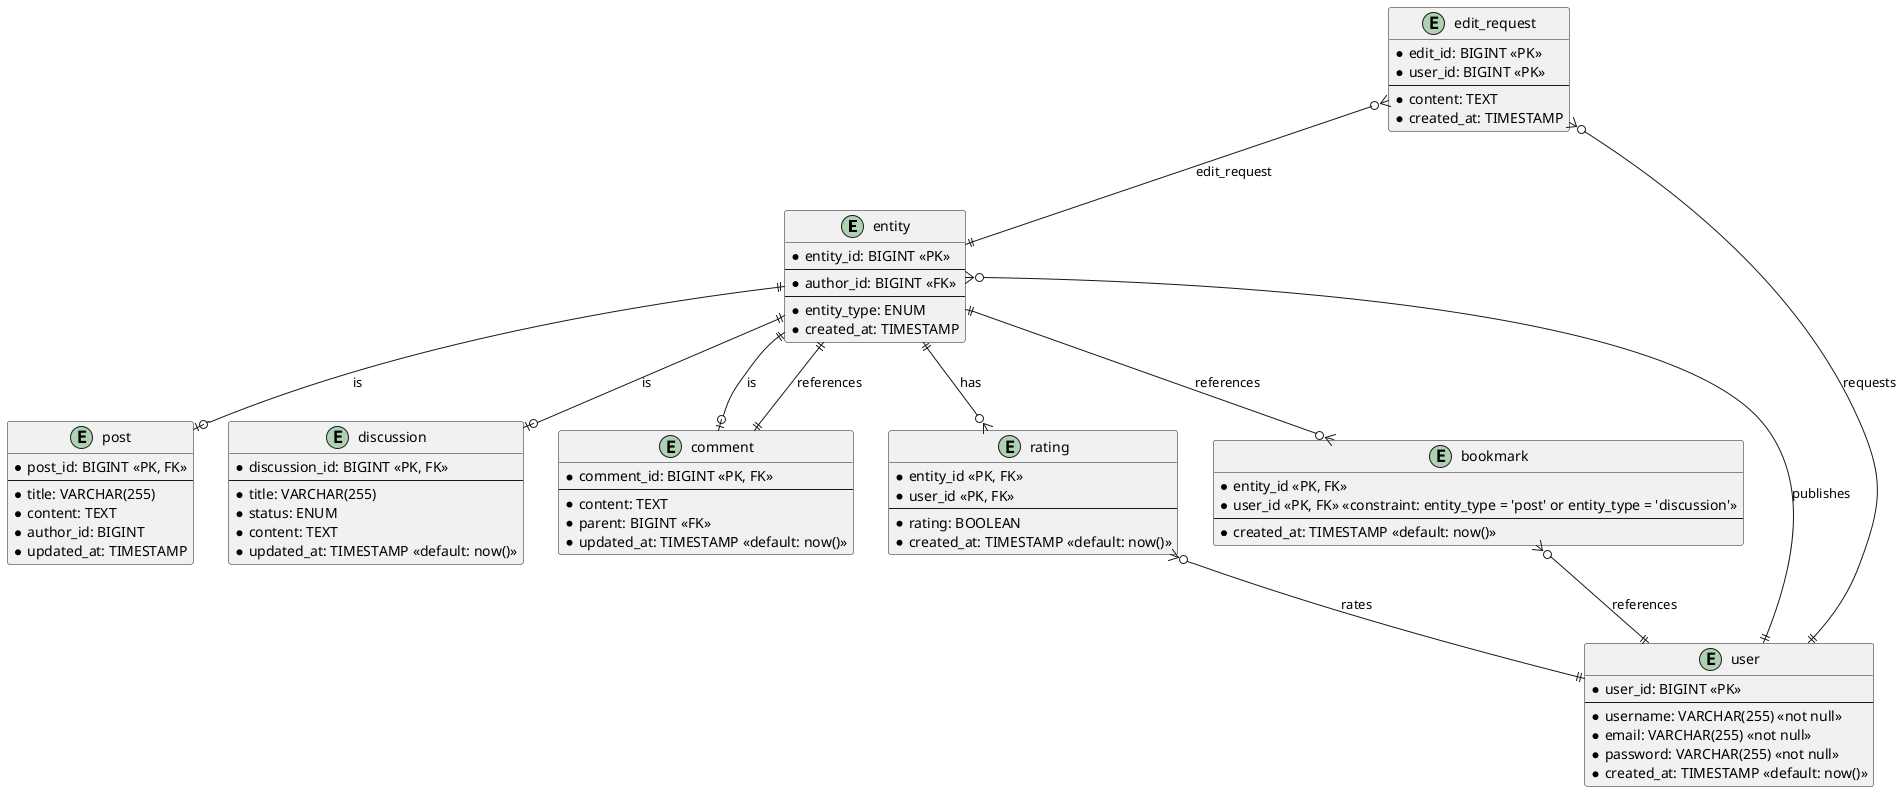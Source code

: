 @startuml

@startuml
entity entity {
  * entity_id: BIGINT <<PK>>
  --
  * author_id: BIGINT <<FK>>
  --
  * entity_type: ENUM
  * created_at: TIMESTAMP
}

entity post {
  * post_id: BIGINT <<PK, FK>>
  --
  * title: VARCHAR(255)
  * content: TEXT
  * author_id: BIGINT
  * updated_at: TIMESTAMP
}

entity discussion {
  * discussion_id: BIGINT <<PK, FK>>
  --
  * title: VARCHAR(255)
  * status: ENUM
  * content: TEXT
  * updated_at: TIMESTAMP <<default: now()>>
}

entity comment {
  * comment_id: BIGINT <<PK, FK>>
  --
  * content: TEXT
  * parent: BIGINT <<FK>>
  * updated_at: TIMESTAMP <<default: now()>>
}

entity rating {
  * entity_id <<PK, FK>>
  * user_id <<PK, FK>>
  --
  * rating: BOOLEAN
  * created_at: TIMESTAMP <<default: now()>>
}

entity bookmark {
  * entity_id <<PK, FK>>
  * user_id <<PK, FK>> <<constraint: entity_type = 'post' or entity_type = 'discussion'>>
  --
  * created_at: TIMESTAMP <<default: now()>>
}

entity user {
  * user_id: BIGINT <<PK>>
  --
  * username: VARCHAR(255) <<not null>>
  * email: VARCHAR(255) <<not null>>
  * password: VARCHAR(255) <<not null>>
  * created_at: TIMESTAMP <<default: now()>>
}


entity edit_request {
  * edit_id: BIGINT <<PK>>
  * user_id: BIGINT <<PK>>
  --
  * content: TEXT
  * created_at: TIMESTAMP
}


entity ||--o| post : is
entity ||--o| discussion : is
entity ||--o| comment : is
entity ||--o{ bookmark : references
entity ||--o{ rating : has
entity }o--|| user : publishes
entity ||--|| comment : references

edit_request }o--|| entity : edit_request
edit_request }o--|| user : requests

rating }o--|| user : rates
bookmark }o--|| user : references

@enduml